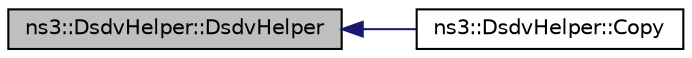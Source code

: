 digraph "ns3::DsdvHelper::DsdvHelper"
{
  edge [fontname="Helvetica",fontsize="10",labelfontname="Helvetica",labelfontsize="10"];
  node [fontname="Helvetica",fontsize="10",shape=record];
  rankdir="LR";
  Node1 [label="ns3::DsdvHelper::DsdvHelper",height=0.2,width=0.4,color="black", fillcolor="grey75", style="filled", fontcolor="black"];
  Node1 -> Node2 [dir="back",color="midnightblue",fontsize="10",style="solid"];
  Node2 [label="ns3::DsdvHelper::Copy",height=0.2,width=0.4,color="black", fillcolor="white", style="filled",URL="$d5/da7/classns3_1_1DsdvHelper.html#aa970c778597f490eba0377253eeb68a6"];
}
